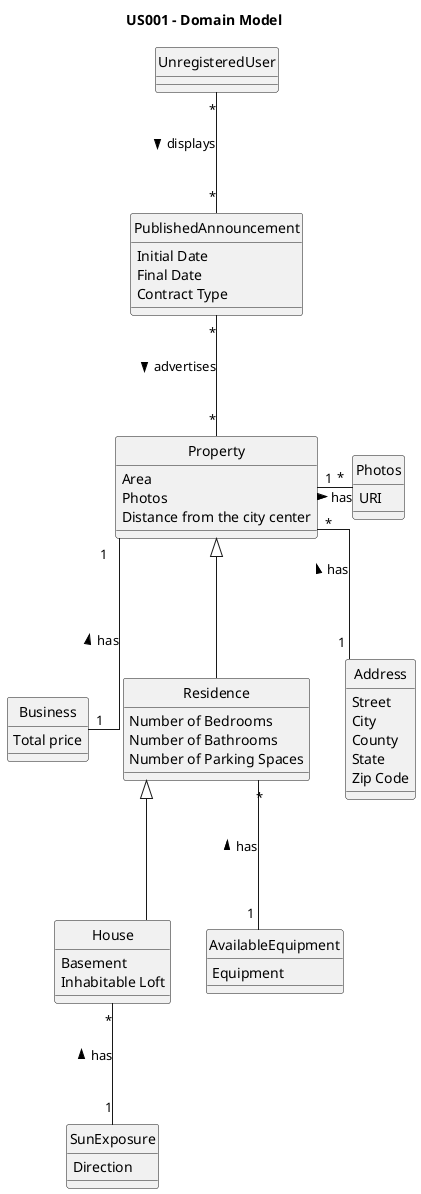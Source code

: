 @startuml

title US001 - Domain Model

skinparam groupInheritance 2
skinparam monochrome true
skinparam linetype ortho
hide circle



class UnregisteredUser {
}

class PublishedAnnouncement {
Initial Date
Final Date
Contract Type
}

class Property {
Area
Photos
Distance from the city center
}

class Photos {
URI
}

class Business {
Total price
}


class Residence {
Number of Bedrooms
Number of Bathrooms
Number of Parking Spaces
 }


class House {
Basement
Inhabitable Loft
}


class SunExposure {
Direction
}


class Address {
Street
City
County
State
Zip Code
}


class AvailableEquipment {
Equipment
}


UnregisteredUser "*" --- "*" PublishedAnnouncement: displays >
PublishedAnnouncement "*" --- "*" Property: advertises >

Property <|--- Residence
Property "*" --- "1" Address : has <
Property "1" --- "1" Business : has <
Property "1" - "*" Photos : has >

Residence "*" --- "1" AvailableEquipment : has <
Residence <|--- House

House "*" --- "1" SunExposure : has <

@enduml